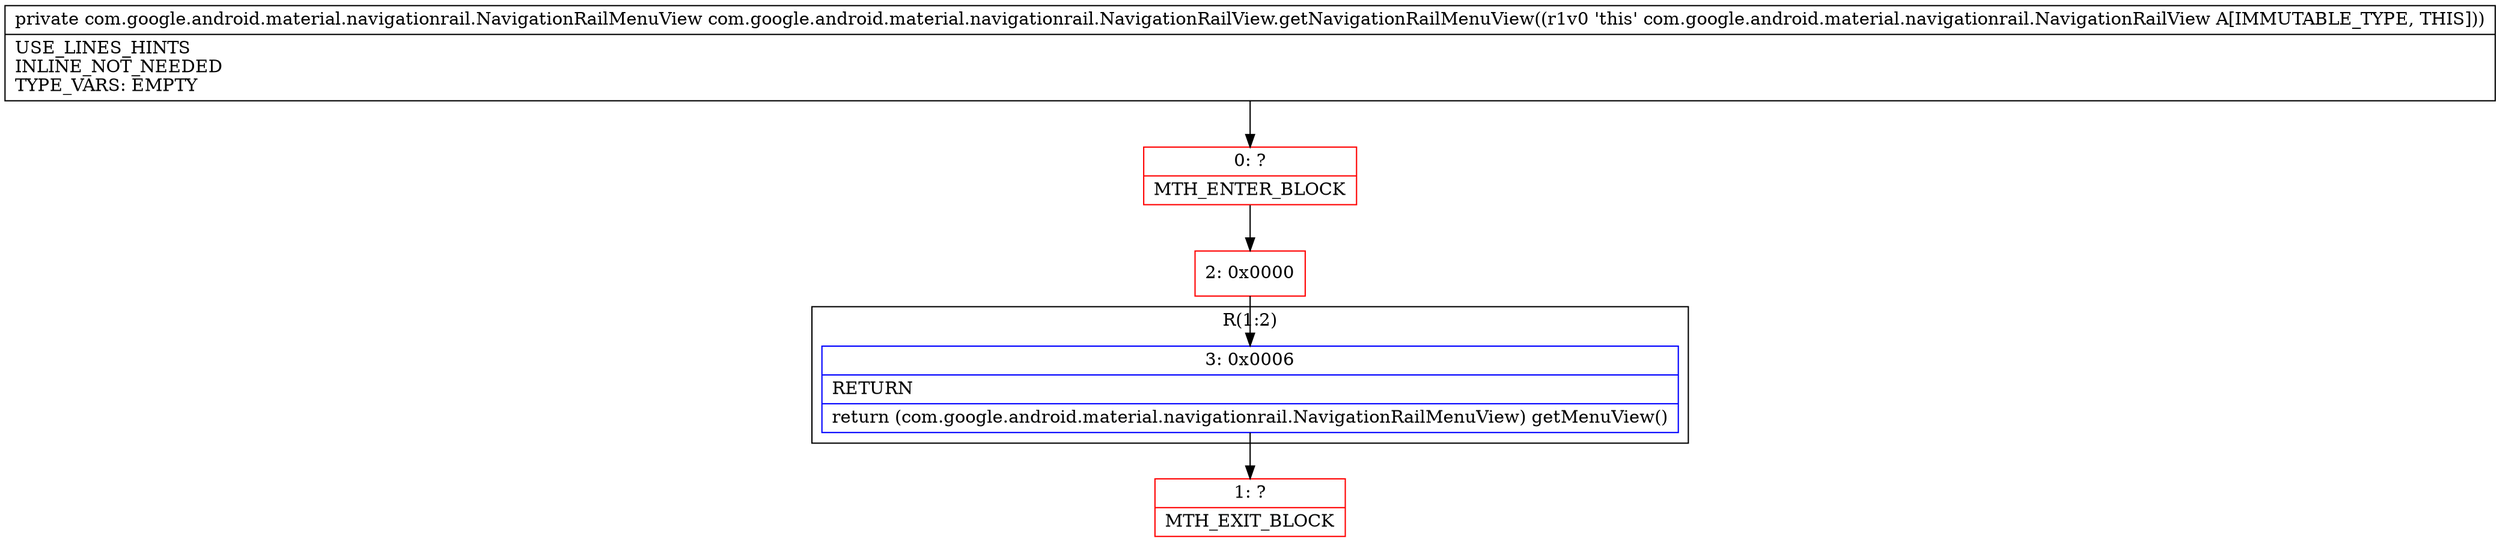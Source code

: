 digraph "CFG forcom.google.android.material.navigationrail.NavigationRailView.getNavigationRailMenuView()Lcom\/google\/android\/material\/navigationrail\/NavigationRailMenuView;" {
subgraph cluster_Region_1192381250 {
label = "R(1:2)";
node [shape=record,color=blue];
Node_3 [shape=record,label="{3\:\ 0x0006|RETURN\l|return (com.google.android.material.navigationrail.NavigationRailMenuView) getMenuView()\l}"];
}
Node_0 [shape=record,color=red,label="{0\:\ ?|MTH_ENTER_BLOCK\l}"];
Node_2 [shape=record,color=red,label="{2\:\ 0x0000}"];
Node_1 [shape=record,color=red,label="{1\:\ ?|MTH_EXIT_BLOCK\l}"];
MethodNode[shape=record,label="{private com.google.android.material.navigationrail.NavigationRailMenuView com.google.android.material.navigationrail.NavigationRailView.getNavigationRailMenuView((r1v0 'this' com.google.android.material.navigationrail.NavigationRailView A[IMMUTABLE_TYPE, THIS]))  | USE_LINES_HINTS\lINLINE_NOT_NEEDED\lTYPE_VARS: EMPTY\l}"];
MethodNode -> Node_0;Node_3 -> Node_1;
Node_0 -> Node_2;
Node_2 -> Node_3;
}

